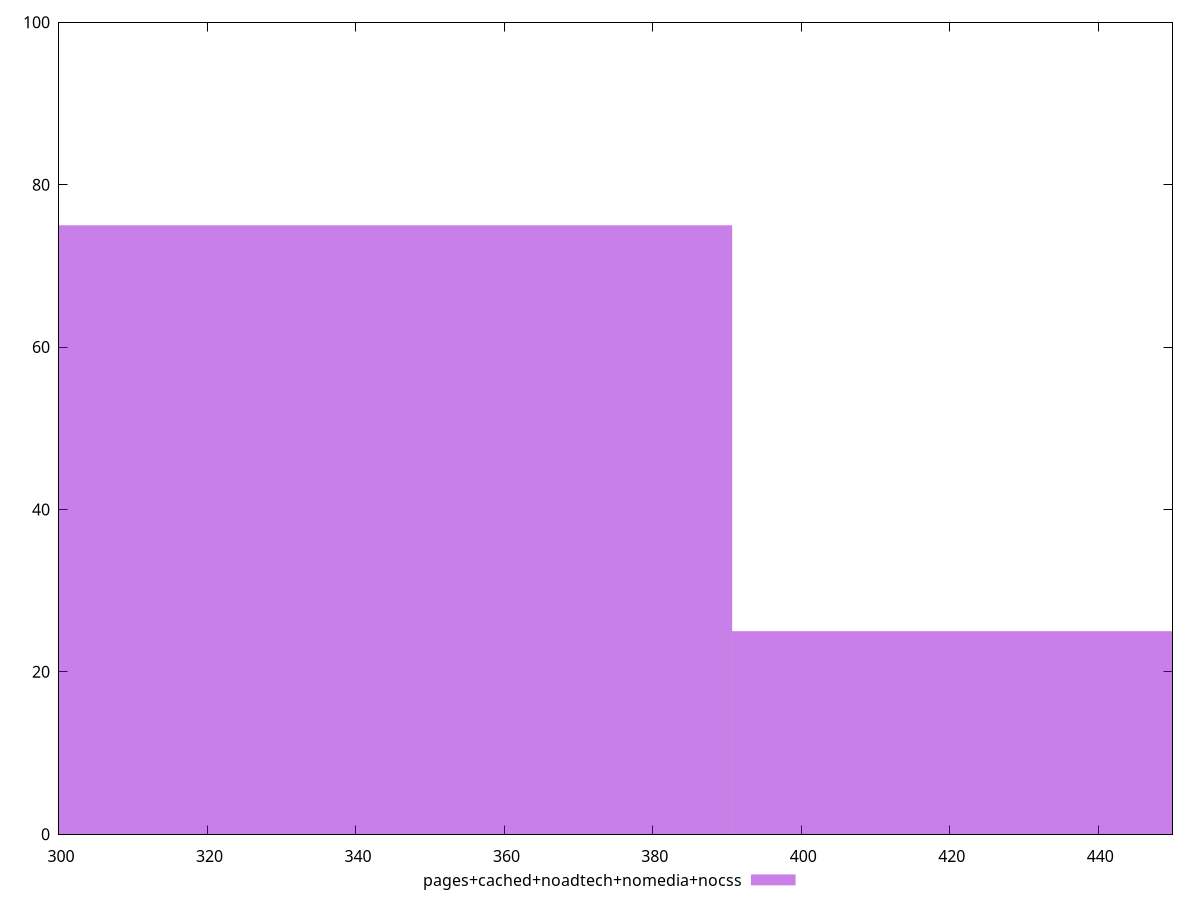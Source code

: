 reset

$pagesCachedNoadtechNomediaNocss <<EOF
312.5484511276595 75
468.8226766914893 25
EOF

set key outside below
set boxwidth 156.27422556382976
set xrange [300:450]
set yrange [0:100]
set trange [0:100]
set style fill transparent solid 0.5 noborder
set terminal svg size 640, 490 enhanced background rgb 'white'
set output "report_00025_2021-02-22T21:38:55.199Z/uses-text-compression/comparison/histogram/4_vs_5.svg"

plot $pagesCachedNoadtechNomediaNocss title "pages+cached+noadtech+nomedia+nocss" with boxes

reset
